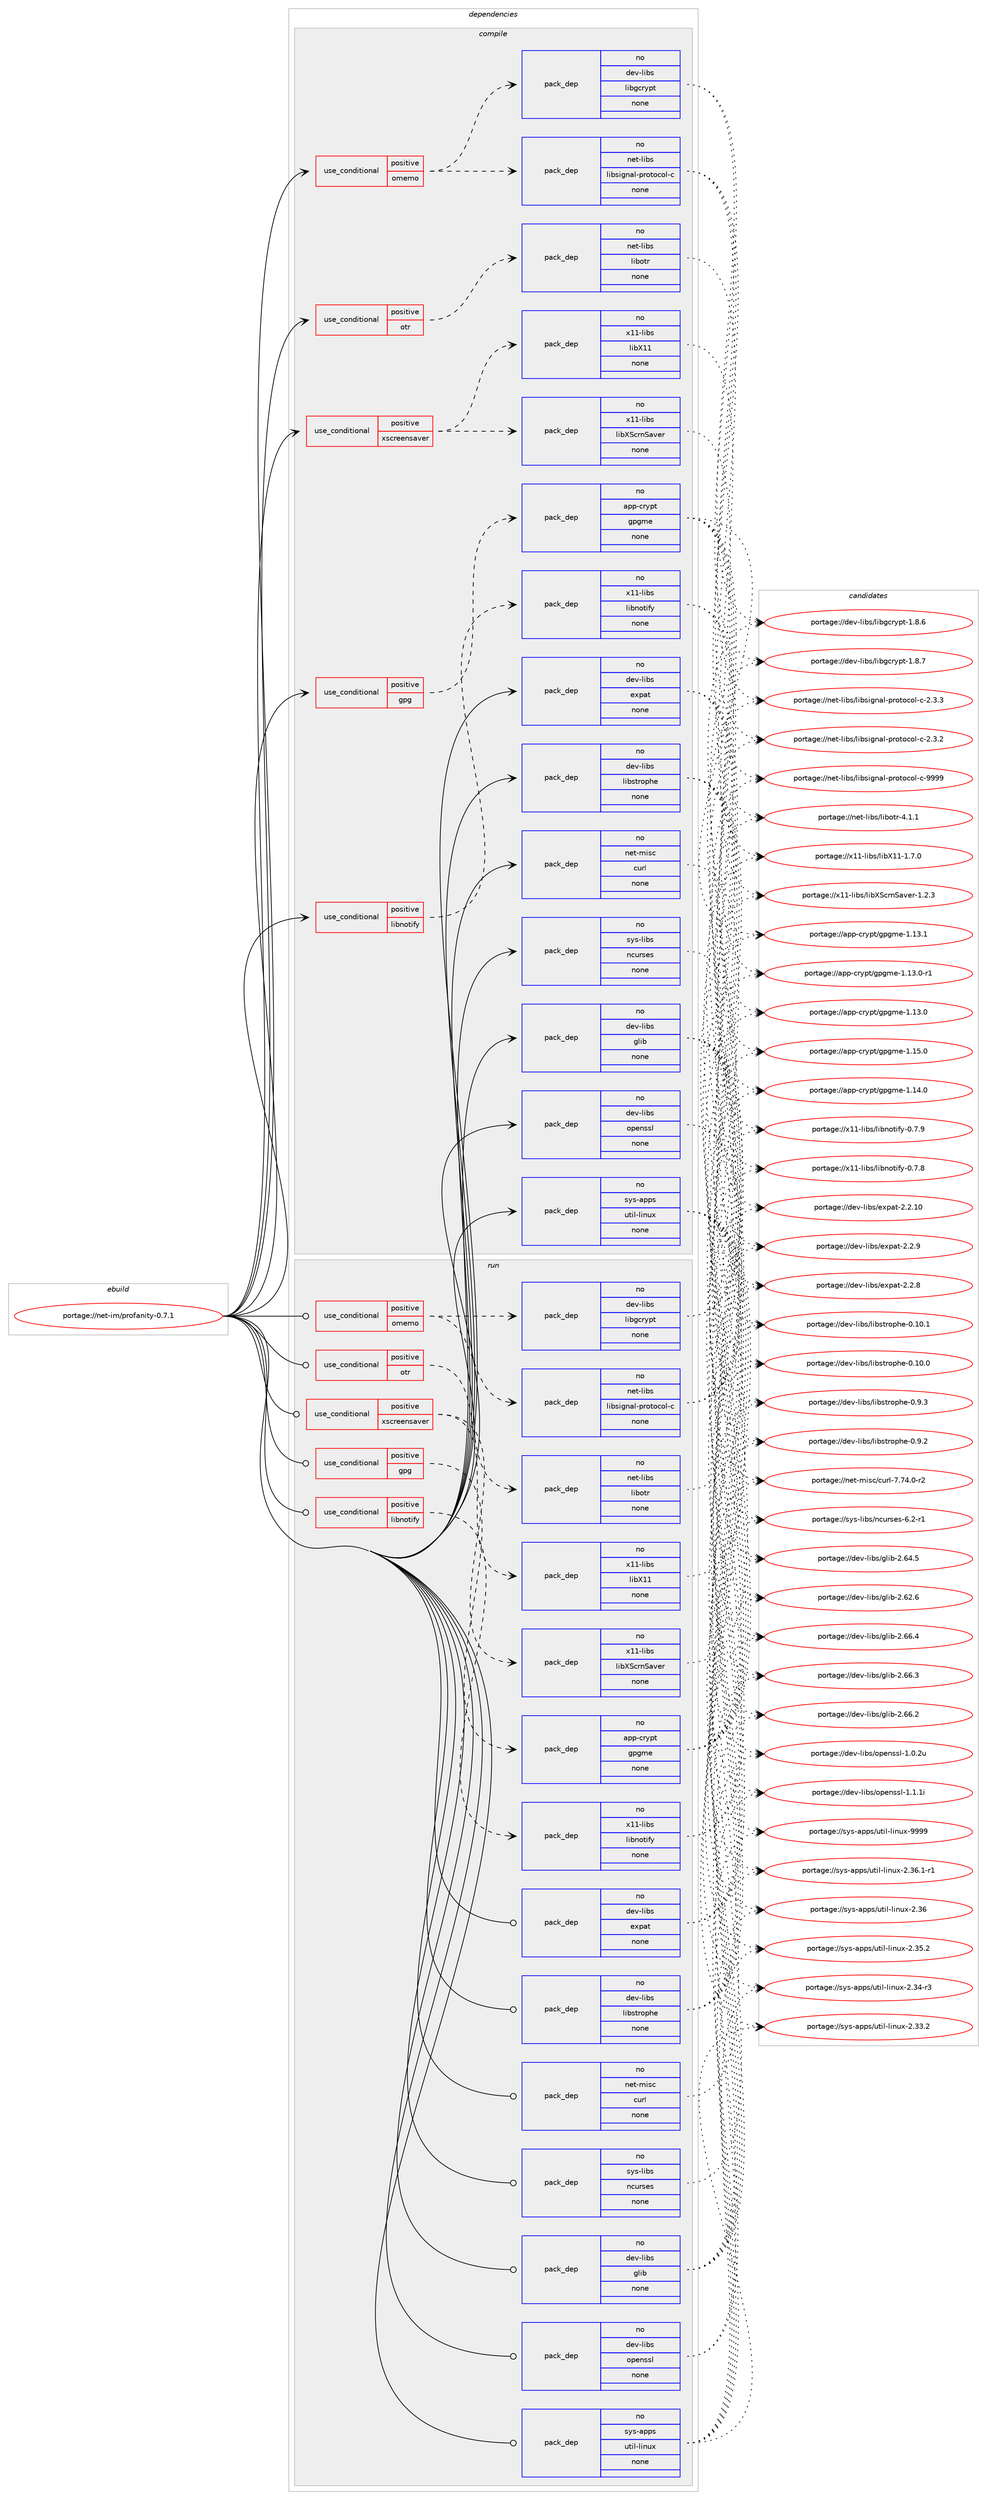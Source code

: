 digraph prolog {

# *************
# Graph options
# *************

newrank=true;
concentrate=true;
compound=true;
graph [rankdir=LR,fontname=Helvetica,fontsize=10,ranksep=1.5];#, ranksep=2.5, nodesep=0.2];
edge  [arrowhead=vee];
node  [fontname=Helvetica,fontsize=10];

# **********
# The ebuild
# **********

subgraph cluster_leftcol {
color=gray;
rank=same;
label=<<i>ebuild</i>>;
id [label="portage://net-im/profanity-0.7.1", color=red, width=4, href="../net-im/profanity-0.7.1.svg"];
}

# ****************
# The dependencies
# ****************

subgraph cluster_midcol {
color=gray;
label=<<i>dependencies</i>>;
subgraph cluster_compile {
fillcolor="#eeeeee";
style=filled;
label=<<i>compile</i>>;
subgraph cond482 {
dependency3590 [label=<<TABLE BORDER="0" CELLBORDER="1" CELLSPACING="0" CELLPADDING="4"><TR><TD ROWSPAN="3" CELLPADDING="10">use_conditional</TD></TR><TR><TD>positive</TD></TR><TR><TD>gpg</TD></TR></TABLE>>, shape=none, color=red];
subgraph pack2982 {
dependency3591 [label=<<TABLE BORDER="0" CELLBORDER="1" CELLSPACING="0" CELLPADDING="4" WIDTH="220"><TR><TD ROWSPAN="6" CELLPADDING="30">pack_dep</TD></TR><TR><TD WIDTH="110">no</TD></TR><TR><TD>app-crypt</TD></TR><TR><TD>gpgme</TD></TR><TR><TD>none</TD></TR><TR><TD></TD></TR></TABLE>>, shape=none, color=blue];
}
dependency3590:e -> dependency3591:w [weight=20,style="dashed",arrowhead="vee"];
}
id:e -> dependency3590:w [weight=20,style="solid",arrowhead="vee"];
subgraph cond483 {
dependency3592 [label=<<TABLE BORDER="0" CELLBORDER="1" CELLSPACING="0" CELLPADDING="4"><TR><TD ROWSPAN="3" CELLPADDING="10">use_conditional</TD></TR><TR><TD>positive</TD></TR><TR><TD>libnotify</TD></TR></TABLE>>, shape=none, color=red];
subgraph pack2983 {
dependency3593 [label=<<TABLE BORDER="0" CELLBORDER="1" CELLSPACING="0" CELLPADDING="4" WIDTH="220"><TR><TD ROWSPAN="6" CELLPADDING="30">pack_dep</TD></TR><TR><TD WIDTH="110">no</TD></TR><TR><TD>x11-libs</TD></TR><TR><TD>libnotify</TD></TR><TR><TD>none</TD></TR><TR><TD></TD></TR></TABLE>>, shape=none, color=blue];
}
dependency3592:e -> dependency3593:w [weight=20,style="dashed",arrowhead="vee"];
}
id:e -> dependency3592:w [weight=20,style="solid",arrowhead="vee"];
subgraph cond484 {
dependency3594 [label=<<TABLE BORDER="0" CELLBORDER="1" CELLSPACING="0" CELLPADDING="4"><TR><TD ROWSPAN="3" CELLPADDING="10">use_conditional</TD></TR><TR><TD>positive</TD></TR><TR><TD>omemo</TD></TR></TABLE>>, shape=none, color=red];
subgraph pack2984 {
dependency3595 [label=<<TABLE BORDER="0" CELLBORDER="1" CELLSPACING="0" CELLPADDING="4" WIDTH="220"><TR><TD ROWSPAN="6" CELLPADDING="30">pack_dep</TD></TR><TR><TD WIDTH="110">no</TD></TR><TR><TD>net-libs</TD></TR><TR><TD>libsignal-protocol-c</TD></TR><TR><TD>none</TD></TR><TR><TD></TD></TR></TABLE>>, shape=none, color=blue];
}
dependency3594:e -> dependency3595:w [weight=20,style="dashed",arrowhead="vee"];
subgraph pack2985 {
dependency3596 [label=<<TABLE BORDER="0" CELLBORDER="1" CELLSPACING="0" CELLPADDING="4" WIDTH="220"><TR><TD ROWSPAN="6" CELLPADDING="30">pack_dep</TD></TR><TR><TD WIDTH="110">no</TD></TR><TR><TD>dev-libs</TD></TR><TR><TD>libgcrypt</TD></TR><TR><TD>none</TD></TR><TR><TD></TD></TR></TABLE>>, shape=none, color=blue];
}
dependency3594:e -> dependency3596:w [weight=20,style="dashed",arrowhead="vee"];
}
id:e -> dependency3594:w [weight=20,style="solid",arrowhead="vee"];
subgraph cond485 {
dependency3597 [label=<<TABLE BORDER="0" CELLBORDER="1" CELLSPACING="0" CELLPADDING="4"><TR><TD ROWSPAN="3" CELLPADDING="10">use_conditional</TD></TR><TR><TD>positive</TD></TR><TR><TD>otr</TD></TR></TABLE>>, shape=none, color=red];
subgraph pack2986 {
dependency3598 [label=<<TABLE BORDER="0" CELLBORDER="1" CELLSPACING="0" CELLPADDING="4" WIDTH="220"><TR><TD ROWSPAN="6" CELLPADDING="30">pack_dep</TD></TR><TR><TD WIDTH="110">no</TD></TR><TR><TD>net-libs</TD></TR><TR><TD>libotr</TD></TR><TR><TD>none</TD></TR><TR><TD></TD></TR></TABLE>>, shape=none, color=blue];
}
dependency3597:e -> dependency3598:w [weight=20,style="dashed",arrowhead="vee"];
}
id:e -> dependency3597:w [weight=20,style="solid",arrowhead="vee"];
subgraph cond486 {
dependency3599 [label=<<TABLE BORDER="0" CELLBORDER="1" CELLSPACING="0" CELLPADDING="4"><TR><TD ROWSPAN="3" CELLPADDING="10">use_conditional</TD></TR><TR><TD>positive</TD></TR><TR><TD>xscreensaver</TD></TR></TABLE>>, shape=none, color=red];
subgraph pack2987 {
dependency3600 [label=<<TABLE BORDER="0" CELLBORDER="1" CELLSPACING="0" CELLPADDING="4" WIDTH="220"><TR><TD ROWSPAN="6" CELLPADDING="30">pack_dep</TD></TR><TR><TD WIDTH="110">no</TD></TR><TR><TD>x11-libs</TD></TR><TR><TD>libXScrnSaver</TD></TR><TR><TD>none</TD></TR><TR><TD></TD></TR></TABLE>>, shape=none, color=blue];
}
dependency3599:e -> dependency3600:w [weight=20,style="dashed",arrowhead="vee"];
subgraph pack2988 {
dependency3601 [label=<<TABLE BORDER="0" CELLBORDER="1" CELLSPACING="0" CELLPADDING="4" WIDTH="220"><TR><TD ROWSPAN="6" CELLPADDING="30">pack_dep</TD></TR><TR><TD WIDTH="110">no</TD></TR><TR><TD>x11-libs</TD></TR><TR><TD>libX11</TD></TR><TR><TD>none</TD></TR><TR><TD></TD></TR></TABLE>>, shape=none, color=blue];
}
dependency3599:e -> dependency3601:w [weight=20,style="dashed",arrowhead="vee"];
}
id:e -> dependency3599:w [weight=20,style="solid",arrowhead="vee"];
subgraph pack2989 {
dependency3602 [label=<<TABLE BORDER="0" CELLBORDER="1" CELLSPACING="0" CELLPADDING="4" WIDTH="220"><TR><TD ROWSPAN="6" CELLPADDING="30">pack_dep</TD></TR><TR><TD WIDTH="110">no</TD></TR><TR><TD>dev-libs</TD></TR><TR><TD>expat</TD></TR><TR><TD>none</TD></TR><TR><TD></TD></TR></TABLE>>, shape=none, color=blue];
}
id:e -> dependency3602:w [weight=20,style="solid",arrowhead="vee"];
subgraph pack2990 {
dependency3603 [label=<<TABLE BORDER="0" CELLBORDER="1" CELLSPACING="0" CELLPADDING="4" WIDTH="220"><TR><TD ROWSPAN="6" CELLPADDING="30">pack_dep</TD></TR><TR><TD WIDTH="110">no</TD></TR><TR><TD>dev-libs</TD></TR><TR><TD>glib</TD></TR><TR><TD>none</TD></TR><TR><TD></TD></TR></TABLE>>, shape=none, color=blue];
}
id:e -> dependency3603:w [weight=20,style="solid",arrowhead="vee"];
subgraph pack2991 {
dependency3604 [label=<<TABLE BORDER="0" CELLBORDER="1" CELLSPACING="0" CELLPADDING="4" WIDTH="220"><TR><TD ROWSPAN="6" CELLPADDING="30">pack_dep</TD></TR><TR><TD WIDTH="110">no</TD></TR><TR><TD>dev-libs</TD></TR><TR><TD>libstrophe</TD></TR><TR><TD>none</TD></TR><TR><TD></TD></TR></TABLE>>, shape=none, color=blue];
}
id:e -> dependency3604:w [weight=20,style="solid",arrowhead="vee"];
subgraph pack2992 {
dependency3605 [label=<<TABLE BORDER="0" CELLBORDER="1" CELLSPACING="0" CELLPADDING="4" WIDTH="220"><TR><TD ROWSPAN="6" CELLPADDING="30">pack_dep</TD></TR><TR><TD WIDTH="110">no</TD></TR><TR><TD>dev-libs</TD></TR><TR><TD>openssl</TD></TR><TR><TD>none</TD></TR><TR><TD></TD></TR></TABLE>>, shape=none, color=blue];
}
id:e -> dependency3605:w [weight=20,style="solid",arrowhead="vee"];
subgraph pack2993 {
dependency3606 [label=<<TABLE BORDER="0" CELLBORDER="1" CELLSPACING="0" CELLPADDING="4" WIDTH="220"><TR><TD ROWSPAN="6" CELLPADDING="30">pack_dep</TD></TR><TR><TD WIDTH="110">no</TD></TR><TR><TD>net-misc</TD></TR><TR><TD>curl</TD></TR><TR><TD>none</TD></TR><TR><TD></TD></TR></TABLE>>, shape=none, color=blue];
}
id:e -> dependency3606:w [weight=20,style="solid",arrowhead="vee"];
subgraph pack2994 {
dependency3607 [label=<<TABLE BORDER="0" CELLBORDER="1" CELLSPACING="0" CELLPADDING="4" WIDTH="220"><TR><TD ROWSPAN="6" CELLPADDING="30">pack_dep</TD></TR><TR><TD WIDTH="110">no</TD></TR><TR><TD>sys-apps</TD></TR><TR><TD>util-linux</TD></TR><TR><TD>none</TD></TR><TR><TD></TD></TR></TABLE>>, shape=none, color=blue];
}
id:e -> dependency3607:w [weight=20,style="solid",arrowhead="vee"];
subgraph pack2995 {
dependency3608 [label=<<TABLE BORDER="0" CELLBORDER="1" CELLSPACING="0" CELLPADDING="4" WIDTH="220"><TR><TD ROWSPAN="6" CELLPADDING="30">pack_dep</TD></TR><TR><TD WIDTH="110">no</TD></TR><TR><TD>sys-libs</TD></TR><TR><TD>ncurses</TD></TR><TR><TD>none</TD></TR><TR><TD></TD></TR></TABLE>>, shape=none, color=blue];
}
id:e -> dependency3608:w [weight=20,style="solid",arrowhead="vee"];
}
subgraph cluster_compileandrun {
fillcolor="#eeeeee";
style=filled;
label=<<i>compile and run</i>>;
}
subgraph cluster_run {
fillcolor="#eeeeee";
style=filled;
label=<<i>run</i>>;
subgraph cond487 {
dependency3609 [label=<<TABLE BORDER="0" CELLBORDER="1" CELLSPACING="0" CELLPADDING="4"><TR><TD ROWSPAN="3" CELLPADDING="10">use_conditional</TD></TR><TR><TD>positive</TD></TR><TR><TD>gpg</TD></TR></TABLE>>, shape=none, color=red];
subgraph pack2996 {
dependency3610 [label=<<TABLE BORDER="0" CELLBORDER="1" CELLSPACING="0" CELLPADDING="4" WIDTH="220"><TR><TD ROWSPAN="6" CELLPADDING="30">pack_dep</TD></TR><TR><TD WIDTH="110">no</TD></TR><TR><TD>app-crypt</TD></TR><TR><TD>gpgme</TD></TR><TR><TD>none</TD></TR><TR><TD></TD></TR></TABLE>>, shape=none, color=blue];
}
dependency3609:e -> dependency3610:w [weight=20,style="dashed",arrowhead="vee"];
}
id:e -> dependency3609:w [weight=20,style="solid",arrowhead="odot"];
subgraph cond488 {
dependency3611 [label=<<TABLE BORDER="0" CELLBORDER="1" CELLSPACING="0" CELLPADDING="4"><TR><TD ROWSPAN="3" CELLPADDING="10">use_conditional</TD></TR><TR><TD>positive</TD></TR><TR><TD>libnotify</TD></TR></TABLE>>, shape=none, color=red];
subgraph pack2997 {
dependency3612 [label=<<TABLE BORDER="0" CELLBORDER="1" CELLSPACING="0" CELLPADDING="4" WIDTH="220"><TR><TD ROWSPAN="6" CELLPADDING="30">pack_dep</TD></TR><TR><TD WIDTH="110">no</TD></TR><TR><TD>x11-libs</TD></TR><TR><TD>libnotify</TD></TR><TR><TD>none</TD></TR><TR><TD></TD></TR></TABLE>>, shape=none, color=blue];
}
dependency3611:e -> dependency3612:w [weight=20,style="dashed",arrowhead="vee"];
}
id:e -> dependency3611:w [weight=20,style="solid",arrowhead="odot"];
subgraph cond489 {
dependency3613 [label=<<TABLE BORDER="0" CELLBORDER="1" CELLSPACING="0" CELLPADDING="4"><TR><TD ROWSPAN="3" CELLPADDING="10">use_conditional</TD></TR><TR><TD>positive</TD></TR><TR><TD>omemo</TD></TR></TABLE>>, shape=none, color=red];
subgraph pack2998 {
dependency3614 [label=<<TABLE BORDER="0" CELLBORDER="1" CELLSPACING="0" CELLPADDING="4" WIDTH="220"><TR><TD ROWSPAN="6" CELLPADDING="30">pack_dep</TD></TR><TR><TD WIDTH="110">no</TD></TR><TR><TD>net-libs</TD></TR><TR><TD>libsignal-protocol-c</TD></TR><TR><TD>none</TD></TR><TR><TD></TD></TR></TABLE>>, shape=none, color=blue];
}
dependency3613:e -> dependency3614:w [weight=20,style="dashed",arrowhead="vee"];
subgraph pack2999 {
dependency3615 [label=<<TABLE BORDER="0" CELLBORDER="1" CELLSPACING="0" CELLPADDING="4" WIDTH="220"><TR><TD ROWSPAN="6" CELLPADDING="30">pack_dep</TD></TR><TR><TD WIDTH="110">no</TD></TR><TR><TD>dev-libs</TD></TR><TR><TD>libgcrypt</TD></TR><TR><TD>none</TD></TR><TR><TD></TD></TR></TABLE>>, shape=none, color=blue];
}
dependency3613:e -> dependency3615:w [weight=20,style="dashed",arrowhead="vee"];
}
id:e -> dependency3613:w [weight=20,style="solid",arrowhead="odot"];
subgraph cond490 {
dependency3616 [label=<<TABLE BORDER="0" CELLBORDER="1" CELLSPACING="0" CELLPADDING="4"><TR><TD ROWSPAN="3" CELLPADDING="10">use_conditional</TD></TR><TR><TD>positive</TD></TR><TR><TD>otr</TD></TR></TABLE>>, shape=none, color=red];
subgraph pack3000 {
dependency3617 [label=<<TABLE BORDER="0" CELLBORDER="1" CELLSPACING="0" CELLPADDING="4" WIDTH="220"><TR><TD ROWSPAN="6" CELLPADDING="30">pack_dep</TD></TR><TR><TD WIDTH="110">no</TD></TR><TR><TD>net-libs</TD></TR><TR><TD>libotr</TD></TR><TR><TD>none</TD></TR><TR><TD></TD></TR></TABLE>>, shape=none, color=blue];
}
dependency3616:e -> dependency3617:w [weight=20,style="dashed",arrowhead="vee"];
}
id:e -> dependency3616:w [weight=20,style="solid",arrowhead="odot"];
subgraph cond491 {
dependency3618 [label=<<TABLE BORDER="0" CELLBORDER="1" CELLSPACING="0" CELLPADDING="4"><TR><TD ROWSPAN="3" CELLPADDING="10">use_conditional</TD></TR><TR><TD>positive</TD></TR><TR><TD>xscreensaver</TD></TR></TABLE>>, shape=none, color=red];
subgraph pack3001 {
dependency3619 [label=<<TABLE BORDER="0" CELLBORDER="1" CELLSPACING="0" CELLPADDING="4" WIDTH="220"><TR><TD ROWSPAN="6" CELLPADDING="30">pack_dep</TD></TR><TR><TD WIDTH="110">no</TD></TR><TR><TD>x11-libs</TD></TR><TR><TD>libXScrnSaver</TD></TR><TR><TD>none</TD></TR><TR><TD></TD></TR></TABLE>>, shape=none, color=blue];
}
dependency3618:e -> dependency3619:w [weight=20,style="dashed",arrowhead="vee"];
subgraph pack3002 {
dependency3620 [label=<<TABLE BORDER="0" CELLBORDER="1" CELLSPACING="0" CELLPADDING="4" WIDTH="220"><TR><TD ROWSPAN="6" CELLPADDING="30">pack_dep</TD></TR><TR><TD WIDTH="110">no</TD></TR><TR><TD>x11-libs</TD></TR><TR><TD>libX11</TD></TR><TR><TD>none</TD></TR><TR><TD></TD></TR></TABLE>>, shape=none, color=blue];
}
dependency3618:e -> dependency3620:w [weight=20,style="dashed",arrowhead="vee"];
}
id:e -> dependency3618:w [weight=20,style="solid",arrowhead="odot"];
subgraph pack3003 {
dependency3621 [label=<<TABLE BORDER="0" CELLBORDER="1" CELLSPACING="0" CELLPADDING="4" WIDTH="220"><TR><TD ROWSPAN="6" CELLPADDING="30">pack_dep</TD></TR><TR><TD WIDTH="110">no</TD></TR><TR><TD>dev-libs</TD></TR><TR><TD>expat</TD></TR><TR><TD>none</TD></TR><TR><TD></TD></TR></TABLE>>, shape=none, color=blue];
}
id:e -> dependency3621:w [weight=20,style="solid",arrowhead="odot"];
subgraph pack3004 {
dependency3622 [label=<<TABLE BORDER="0" CELLBORDER="1" CELLSPACING="0" CELLPADDING="4" WIDTH="220"><TR><TD ROWSPAN="6" CELLPADDING="30">pack_dep</TD></TR><TR><TD WIDTH="110">no</TD></TR><TR><TD>dev-libs</TD></TR><TR><TD>glib</TD></TR><TR><TD>none</TD></TR><TR><TD></TD></TR></TABLE>>, shape=none, color=blue];
}
id:e -> dependency3622:w [weight=20,style="solid",arrowhead="odot"];
subgraph pack3005 {
dependency3623 [label=<<TABLE BORDER="0" CELLBORDER="1" CELLSPACING="0" CELLPADDING="4" WIDTH="220"><TR><TD ROWSPAN="6" CELLPADDING="30">pack_dep</TD></TR><TR><TD WIDTH="110">no</TD></TR><TR><TD>dev-libs</TD></TR><TR><TD>libstrophe</TD></TR><TR><TD>none</TD></TR><TR><TD></TD></TR></TABLE>>, shape=none, color=blue];
}
id:e -> dependency3623:w [weight=20,style="solid",arrowhead="odot"];
subgraph pack3006 {
dependency3624 [label=<<TABLE BORDER="0" CELLBORDER="1" CELLSPACING="0" CELLPADDING="4" WIDTH="220"><TR><TD ROWSPAN="6" CELLPADDING="30">pack_dep</TD></TR><TR><TD WIDTH="110">no</TD></TR><TR><TD>dev-libs</TD></TR><TR><TD>openssl</TD></TR><TR><TD>none</TD></TR><TR><TD></TD></TR></TABLE>>, shape=none, color=blue];
}
id:e -> dependency3624:w [weight=20,style="solid",arrowhead="odot"];
subgraph pack3007 {
dependency3625 [label=<<TABLE BORDER="0" CELLBORDER="1" CELLSPACING="0" CELLPADDING="4" WIDTH="220"><TR><TD ROWSPAN="6" CELLPADDING="30">pack_dep</TD></TR><TR><TD WIDTH="110">no</TD></TR><TR><TD>net-misc</TD></TR><TR><TD>curl</TD></TR><TR><TD>none</TD></TR><TR><TD></TD></TR></TABLE>>, shape=none, color=blue];
}
id:e -> dependency3625:w [weight=20,style="solid",arrowhead="odot"];
subgraph pack3008 {
dependency3626 [label=<<TABLE BORDER="0" CELLBORDER="1" CELLSPACING="0" CELLPADDING="4" WIDTH="220"><TR><TD ROWSPAN="6" CELLPADDING="30">pack_dep</TD></TR><TR><TD WIDTH="110">no</TD></TR><TR><TD>sys-apps</TD></TR><TR><TD>util-linux</TD></TR><TR><TD>none</TD></TR><TR><TD></TD></TR></TABLE>>, shape=none, color=blue];
}
id:e -> dependency3626:w [weight=20,style="solid",arrowhead="odot"];
subgraph pack3009 {
dependency3627 [label=<<TABLE BORDER="0" CELLBORDER="1" CELLSPACING="0" CELLPADDING="4" WIDTH="220"><TR><TD ROWSPAN="6" CELLPADDING="30">pack_dep</TD></TR><TR><TD WIDTH="110">no</TD></TR><TR><TD>sys-libs</TD></TR><TR><TD>ncurses</TD></TR><TR><TD>none</TD></TR><TR><TD></TD></TR></TABLE>>, shape=none, color=blue];
}
id:e -> dependency3627:w [weight=20,style="solid",arrowhead="odot"];
}
}

# **************
# The candidates
# **************

subgraph cluster_choices {
rank=same;
color=gray;
label=<<i>candidates</i>>;

subgraph choice2982 {
color=black;
nodesep=1;
choice9711211245991141211121164710311210310910145494649534648 [label="portage://app-crypt/gpgme-1.15.0", color=red, width=4,href="../app-crypt/gpgme-1.15.0.svg"];
choice9711211245991141211121164710311210310910145494649524648 [label="portage://app-crypt/gpgme-1.14.0", color=red, width=4,href="../app-crypt/gpgme-1.14.0.svg"];
choice9711211245991141211121164710311210310910145494649514649 [label="portage://app-crypt/gpgme-1.13.1", color=red, width=4,href="../app-crypt/gpgme-1.13.1.svg"];
choice97112112459911412111211647103112103109101454946495146484511449 [label="portage://app-crypt/gpgme-1.13.0-r1", color=red, width=4,href="../app-crypt/gpgme-1.13.0-r1.svg"];
choice9711211245991141211121164710311210310910145494649514648 [label="portage://app-crypt/gpgme-1.13.0", color=red, width=4,href="../app-crypt/gpgme-1.13.0.svg"];
dependency3591:e -> choice9711211245991141211121164710311210310910145494649534648:w [style=dotted,weight="100"];
dependency3591:e -> choice9711211245991141211121164710311210310910145494649524648:w [style=dotted,weight="100"];
dependency3591:e -> choice9711211245991141211121164710311210310910145494649514649:w [style=dotted,weight="100"];
dependency3591:e -> choice97112112459911412111211647103112103109101454946495146484511449:w [style=dotted,weight="100"];
dependency3591:e -> choice9711211245991141211121164710311210310910145494649514648:w [style=dotted,weight="100"];
}
subgraph choice2983 {
color=black;
nodesep=1;
choice120494945108105981154710810598110111116105102121454846554657 [label="portage://x11-libs/libnotify-0.7.9", color=red, width=4,href="../x11-libs/libnotify-0.7.9.svg"];
choice120494945108105981154710810598110111116105102121454846554656 [label="portage://x11-libs/libnotify-0.7.8", color=red, width=4,href="../x11-libs/libnotify-0.7.8.svg"];
dependency3593:e -> choice120494945108105981154710810598110111116105102121454846554657:w [style=dotted,weight="100"];
dependency3593:e -> choice120494945108105981154710810598110111116105102121454846554656:w [style=dotted,weight="100"];
}
subgraph choice2984 {
color=black;
nodesep=1;
choice1101011164510810598115471081059811510510311097108451121141111161119911110845994557575757 [label="portage://net-libs/libsignal-protocol-c-9999", color=red, width=4,href="../net-libs/libsignal-protocol-c-9999.svg"];
choice110101116451081059811547108105981151051031109710845112114111116111991111084599455046514651 [label="portage://net-libs/libsignal-protocol-c-2.3.3", color=red, width=4,href="../net-libs/libsignal-protocol-c-2.3.3.svg"];
choice110101116451081059811547108105981151051031109710845112114111116111991111084599455046514650 [label="portage://net-libs/libsignal-protocol-c-2.3.2", color=red, width=4,href="../net-libs/libsignal-protocol-c-2.3.2.svg"];
dependency3595:e -> choice1101011164510810598115471081059811510510311097108451121141111161119911110845994557575757:w [style=dotted,weight="100"];
dependency3595:e -> choice110101116451081059811547108105981151051031109710845112114111116111991111084599455046514651:w [style=dotted,weight="100"];
dependency3595:e -> choice110101116451081059811547108105981151051031109710845112114111116111991111084599455046514650:w [style=dotted,weight="100"];
}
subgraph choice2985 {
color=black;
nodesep=1;
choice1001011184510810598115471081059810399114121112116454946564655 [label="portage://dev-libs/libgcrypt-1.8.7", color=red, width=4,href="../dev-libs/libgcrypt-1.8.7.svg"];
choice1001011184510810598115471081059810399114121112116454946564654 [label="portage://dev-libs/libgcrypt-1.8.6", color=red, width=4,href="../dev-libs/libgcrypt-1.8.6.svg"];
dependency3596:e -> choice1001011184510810598115471081059810399114121112116454946564655:w [style=dotted,weight="100"];
dependency3596:e -> choice1001011184510810598115471081059810399114121112116454946564654:w [style=dotted,weight="100"];
}
subgraph choice2986 {
color=black;
nodesep=1;
choice11010111645108105981154710810598111116114455246494649 [label="portage://net-libs/libotr-4.1.1", color=red, width=4,href="../net-libs/libotr-4.1.1.svg"];
dependency3598:e -> choice11010111645108105981154710810598111116114455246494649:w [style=dotted,weight="100"];
}
subgraph choice2987 {
color=black;
nodesep=1;
choice1204949451081059811547108105988883991141108397118101114454946504651 [label="portage://x11-libs/libXScrnSaver-1.2.3", color=red, width=4,href="../x11-libs/libXScrnSaver-1.2.3.svg"];
dependency3600:e -> choice1204949451081059811547108105988883991141108397118101114454946504651:w [style=dotted,weight="100"];
}
subgraph choice2988 {
color=black;
nodesep=1;
choice120494945108105981154710810598884949454946554648 [label="portage://x11-libs/libX11-1.7.0", color=red, width=4,href="../x11-libs/libX11-1.7.0.svg"];
dependency3601:e -> choice120494945108105981154710810598884949454946554648:w [style=dotted,weight="100"];
}
subgraph choice2989 {
color=black;
nodesep=1;
choice10010111845108105981154710112011297116455046504657 [label="portage://dev-libs/expat-2.2.9", color=red, width=4,href="../dev-libs/expat-2.2.9.svg"];
choice10010111845108105981154710112011297116455046504656 [label="portage://dev-libs/expat-2.2.8", color=red, width=4,href="../dev-libs/expat-2.2.8.svg"];
choice1001011184510810598115471011201129711645504650464948 [label="portage://dev-libs/expat-2.2.10", color=red, width=4,href="../dev-libs/expat-2.2.10.svg"];
dependency3602:e -> choice10010111845108105981154710112011297116455046504657:w [style=dotted,weight="100"];
dependency3602:e -> choice10010111845108105981154710112011297116455046504656:w [style=dotted,weight="100"];
dependency3602:e -> choice1001011184510810598115471011201129711645504650464948:w [style=dotted,weight="100"];
}
subgraph choice2990 {
color=black;
nodesep=1;
choice1001011184510810598115471031081059845504654544652 [label="portage://dev-libs/glib-2.66.4", color=red, width=4,href="../dev-libs/glib-2.66.4.svg"];
choice1001011184510810598115471031081059845504654544651 [label="portage://dev-libs/glib-2.66.3", color=red, width=4,href="../dev-libs/glib-2.66.3.svg"];
choice1001011184510810598115471031081059845504654544650 [label="portage://dev-libs/glib-2.66.2", color=red, width=4,href="../dev-libs/glib-2.66.2.svg"];
choice1001011184510810598115471031081059845504654524653 [label="portage://dev-libs/glib-2.64.5", color=red, width=4,href="../dev-libs/glib-2.64.5.svg"];
choice1001011184510810598115471031081059845504654504654 [label="portage://dev-libs/glib-2.62.6", color=red, width=4,href="../dev-libs/glib-2.62.6.svg"];
dependency3603:e -> choice1001011184510810598115471031081059845504654544652:w [style=dotted,weight="100"];
dependency3603:e -> choice1001011184510810598115471031081059845504654544651:w [style=dotted,weight="100"];
dependency3603:e -> choice1001011184510810598115471031081059845504654544650:w [style=dotted,weight="100"];
dependency3603:e -> choice1001011184510810598115471031081059845504654524653:w [style=dotted,weight="100"];
dependency3603:e -> choice1001011184510810598115471031081059845504654504654:w [style=dotted,weight="100"];
}
subgraph choice2991 {
color=black;
nodesep=1;
choice10010111845108105981154710810598115116114111112104101454846574651 [label="portage://dev-libs/libstrophe-0.9.3", color=red, width=4,href="../dev-libs/libstrophe-0.9.3.svg"];
choice10010111845108105981154710810598115116114111112104101454846574650 [label="portage://dev-libs/libstrophe-0.9.2", color=red, width=4,href="../dev-libs/libstrophe-0.9.2.svg"];
choice1001011184510810598115471081059811511611411111210410145484649484649 [label="portage://dev-libs/libstrophe-0.10.1", color=red, width=4,href="../dev-libs/libstrophe-0.10.1.svg"];
choice1001011184510810598115471081059811511611411111210410145484649484648 [label="portage://dev-libs/libstrophe-0.10.0", color=red, width=4,href="../dev-libs/libstrophe-0.10.0.svg"];
dependency3604:e -> choice10010111845108105981154710810598115116114111112104101454846574651:w [style=dotted,weight="100"];
dependency3604:e -> choice10010111845108105981154710810598115116114111112104101454846574650:w [style=dotted,weight="100"];
dependency3604:e -> choice1001011184510810598115471081059811511611411111210410145484649484649:w [style=dotted,weight="100"];
dependency3604:e -> choice1001011184510810598115471081059811511611411111210410145484649484648:w [style=dotted,weight="100"];
}
subgraph choice2992 {
color=black;
nodesep=1;
choice100101118451081059811547111112101110115115108454946494649105 [label="portage://dev-libs/openssl-1.1.1i", color=red, width=4,href="../dev-libs/openssl-1.1.1i.svg"];
choice100101118451081059811547111112101110115115108454946484650117 [label="portage://dev-libs/openssl-1.0.2u", color=red, width=4,href="../dev-libs/openssl-1.0.2u.svg"];
dependency3605:e -> choice100101118451081059811547111112101110115115108454946494649105:w [style=dotted,weight="100"];
dependency3605:e -> choice100101118451081059811547111112101110115115108454946484650117:w [style=dotted,weight="100"];
}
subgraph choice2993 {
color=black;
nodesep=1;
choice11010111645109105115994799117114108455546555246484511450 [label="portage://net-misc/curl-7.74.0-r2", color=red, width=4,href="../net-misc/curl-7.74.0-r2.svg"];
dependency3606:e -> choice11010111645109105115994799117114108455546555246484511450:w [style=dotted,weight="100"];
}
subgraph choice2994 {
color=black;
nodesep=1;
choice115121115459711211211547117116105108451081051101171204557575757 [label="portage://sys-apps/util-linux-9999", color=red, width=4,href="../sys-apps/util-linux-9999.svg"];
choice11512111545971121121154711711610510845108105110117120455046515446494511449 [label="portage://sys-apps/util-linux-2.36.1-r1", color=red, width=4,href="../sys-apps/util-linux-2.36.1-r1.svg"];
choice115121115459711211211547117116105108451081051101171204550465154 [label="portage://sys-apps/util-linux-2.36", color=red, width=4,href="../sys-apps/util-linux-2.36.svg"];
choice1151211154597112112115471171161051084510810511011712045504651534650 [label="portage://sys-apps/util-linux-2.35.2", color=red, width=4,href="../sys-apps/util-linux-2.35.2.svg"];
choice1151211154597112112115471171161051084510810511011712045504651524511451 [label="portage://sys-apps/util-linux-2.34-r3", color=red, width=4,href="../sys-apps/util-linux-2.34-r3.svg"];
choice1151211154597112112115471171161051084510810511011712045504651514650 [label="portage://sys-apps/util-linux-2.33.2", color=red, width=4,href="../sys-apps/util-linux-2.33.2.svg"];
dependency3607:e -> choice115121115459711211211547117116105108451081051101171204557575757:w [style=dotted,weight="100"];
dependency3607:e -> choice11512111545971121121154711711610510845108105110117120455046515446494511449:w [style=dotted,weight="100"];
dependency3607:e -> choice115121115459711211211547117116105108451081051101171204550465154:w [style=dotted,weight="100"];
dependency3607:e -> choice1151211154597112112115471171161051084510810511011712045504651534650:w [style=dotted,weight="100"];
dependency3607:e -> choice1151211154597112112115471171161051084510810511011712045504651524511451:w [style=dotted,weight="100"];
dependency3607:e -> choice1151211154597112112115471171161051084510810511011712045504651514650:w [style=dotted,weight="100"];
}
subgraph choice2995 {
color=black;
nodesep=1;
choice11512111545108105981154711099117114115101115455446504511449 [label="portage://sys-libs/ncurses-6.2-r1", color=red, width=4,href="../sys-libs/ncurses-6.2-r1.svg"];
dependency3608:e -> choice11512111545108105981154711099117114115101115455446504511449:w [style=dotted,weight="100"];
}
subgraph choice2996 {
color=black;
nodesep=1;
choice9711211245991141211121164710311210310910145494649534648 [label="portage://app-crypt/gpgme-1.15.0", color=red, width=4,href="../app-crypt/gpgme-1.15.0.svg"];
choice9711211245991141211121164710311210310910145494649524648 [label="portage://app-crypt/gpgme-1.14.0", color=red, width=4,href="../app-crypt/gpgme-1.14.0.svg"];
choice9711211245991141211121164710311210310910145494649514649 [label="portage://app-crypt/gpgme-1.13.1", color=red, width=4,href="../app-crypt/gpgme-1.13.1.svg"];
choice97112112459911412111211647103112103109101454946495146484511449 [label="portage://app-crypt/gpgme-1.13.0-r1", color=red, width=4,href="../app-crypt/gpgme-1.13.0-r1.svg"];
choice9711211245991141211121164710311210310910145494649514648 [label="portage://app-crypt/gpgme-1.13.0", color=red, width=4,href="../app-crypt/gpgme-1.13.0.svg"];
dependency3610:e -> choice9711211245991141211121164710311210310910145494649534648:w [style=dotted,weight="100"];
dependency3610:e -> choice9711211245991141211121164710311210310910145494649524648:w [style=dotted,weight="100"];
dependency3610:e -> choice9711211245991141211121164710311210310910145494649514649:w [style=dotted,weight="100"];
dependency3610:e -> choice97112112459911412111211647103112103109101454946495146484511449:w [style=dotted,weight="100"];
dependency3610:e -> choice9711211245991141211121164710311210310910145494649514648:w [style=dotted,weight="100"];
}
subgraph choice2997 {
color=black;
nodesep=1;
choice120494945108105981154710810598110111116105102121454846554657 [label="portage://x11-libs/libnotify-0.7.9", color=red, width=4,href="../x11-libs/libnotify-0.7.9.svg"];
choice120494945108105981154710810598110111116105102121454846554656 [label="portage://x11-libs/libnotify-0.7.8", color=red, width=4,href="../x11-libs/libnotify-0.7.8.svg"];
dependency3612:e -> choice120494945108105981154710810598110111116105102121454846554657:w [style=dotted,weight="100"];
dependency3612:e -> choice120494945108105981154710810598110111116105102121454846554656:w [style=dotted,weight="100"];
}
subgraph choice2998 {
color=black;
nodesep=1;
choice1101011164510810598115471081059811510510311097108451121141111161119911110845994557575757 [label="portage://net-libs/libsignal-protocol-c-9999", color=red, width=4,href="../net-libs/libsignal-protocol-c-9999.svg"];
choice110101116451081059811547108105981151051031109710845112114111116111991111084599455046514651 [label="portage://net-libs/libsignal-protocol-c-2.3.3", color=red, width=4,href="../net-libs/libsignal-protocol-c-2.3.3.svg"];
choice110101116451081059811547108105981151051031109710845112114111116111991111084599455046514650 [label="portage://net-libs/libsignal-protocol-c-2.3.2", color=red, width=4,href="../net-libs/libsignal-protocol-c-2.3.2.svg"];
dependency3614:e -> choice1101011164510810598115471081059811510510311097108451121141111161119911110845994557575757:w [style=dotted,weight="100"];
dependency3614:e -> choice110101116451081059811547108105981151051031109710845112114111116111991111084599455046514651:w [style=dotted,weight="100"];
dependency3614:e -> choice110101116451081059811547108105981151051031109710845112114111116111991111084599455046514650:w [style=dotted,weight="100"];
}
subgraph choice2999 {
color=black;
nodesep=1;
choice1001011184510810598115471081059810399114121112116454946564655 [label="portage://dev-libs/libgcrypt-1.8.7", color=red, width=4,href="../dev-libs/libgcrypt-1.8.7.svg"];
choice1001011184510810598115471081059810399114121112116454946564654 [label="portage://dev-libs/libgcrypt-1.8.6", color=red, width=4,href="../dev-libs/libgcrypt-1.8.6.svg"];
dependency3615:e -> choice1001011184510810598115471081059810399114121112116454946564655:w [style=dotted,weight="100"];
dependency3615:e -> choice1001011184510810598115471081059810399114121112116454946564654:w [style=dotted,weight="100"];
}
subgraph choice3000 {
color=black;
nodesep=1;
choice11010111645108105981154710810598111116114455246494649 [label="portage://net-libs/libotr-4.1.1", color=red, width=4,href="../net-libs/libotr-4.1.1.svg"];
dependency3617:e -> choice11010111645108105981154710810598111116114455246494649:w [style=dotted,weight="100"];
}
subgraph choice3001 {
color=black;
nodesep=1;
choice1204949451081059811547108105988883991141108397118101114454946504651 [label="portage://x11-libs/libXScrnSaver-1.2.3", color=red, width=4,href="../x11-libs/libXScrnSaver-1.2.3.svg"];
dependency3619:e -> choice1204949451081059811547108105988883991141108397118101114454946504651:w [style=dotted,weight="100"];
}
subgraph choice3002 {
color=black;
nodesep=1;
choice120494945108105981154710810598884949454946554648 [label="portage://x11-libs/libX11-1.7.0", color=red, width=4,href="../x11-libs/libX11-1.7.0.svg"];
dependency3620:e -> choice120494945108105981154710810598884949454946554648:w [style=dotted,weight="100"];
}
subgraph choice3003 {
color=black;
nodesep=1;
choice10010111845108105981154710112011297116455046504657 [label="portage://dev-libs/expat-2.2.9", color=red, width=4,href="../dev-libs/expat-2.2.9.svg"];
choice10010111845108105981154710112011297116455046504656 [label="portage://dev-libs/expat-2.2.8", color=red, width=4,href="../dev-libs/expat-2.2.8.svg"];
choice1001011184510810598115471011201129711645504650464948 [label="portage://dev-libs/expat-2.2.10", color=red, width=4,href="../dev-libs/expat-2.2.10.svg"];
dependency3621:e -> choice10010111845108105981154710112011297116455046504657:w [style=dotted,weight="100"];
dependency3621:e -> choice10010111845108105981154710112011297116455046504656:w [style=dotted,weight="100"];
dependency3621:e -> choice1001011184510810598115471011201129711645504650464948:w [style=dotted,weight="100"];
}
subgraph choice3004 {
color=black;
nodesep=1;
choice1001011184510810598115471031081059845504654544652 [label="portage://dev-libs/glib-2.66.4", color=red, width=4,href="../dev-libs/glib-2.66.4.svg"];
choice1001011184510810598115471031081059845504654544651 [label="portage://dev-libs/glib-2.66.3", color=red, width=4,href="../dev-libs/glib-2.66.3.svg"];
choice1001011184510810598115471031081059845504654544650 [label="portage://dev-libs/glib-2.66.2", color=red, width=4,href="../dev-libs/glib-2.66.2.svg"];
choice1001011184510810598115471031081059845504654524653 [label="portage://dev-libs/glib-2.64.5", color=red, width=4,href="../dev-libs/glib-2.64.5.svg"];
choice1001011184510810598115471031081059845504654504654 [label="portage://dev-libs/glib-2.62.6", color=red, width=4,href="../dev-libs/glib-2.62.6.svg"];
dependency3622:e -> choice1001011184510810598115471031081059845504654544652:w [style=dotted,weight="100"];
dependency3622:e -> choice1001011184510810598115471031081059845504654544651:w [style=dotted,weight="100"];
dependency3622:e -> choice1001011184510810598115471031081059845504654544650:w [style=dotted,weight="100"];
dependency3622:e -> choice1001011184510810598115471031081059845504654524653:w [style=dotted,weight="100"];
dependency3622:e -> choice1001011184510810598115471031081059845504654504654:w [style=dotted,weight="100"];
}
subgraph choice3005 {
color=black;
nodesep=1;
choice10010111845108105981154710810598115116114111112104101454846574651 [label="portage://dev-libs/libstrophe-0.9.3", color=red, width=4,href="../dev-libs/libstrophe-0.9.3.svg"];
choice10010111845108105981154710810598115116114111112104101454846574650 [label="portage://dev-libs/libstrophe-0.9.2", color=red, width=4,href="../dev-libs/libstrophe-0.9.2.svg"];
choice1001011184510810598115471081059811511611411111210410145484649484649 [label="portage://dev-libs/libstrophe-0.10.1", color=red, width=4,href="../dev-libs/libstrophe-0.10.1.svg"];
choice1001011184510810598115471081059811511611411111210410145484649484648 [label="portage://dev-libs/libstrophe-0.10.0", color=red, width=4,href="../dev-libs/libstrophe-0.10.0.svg"];
dependency3623:e -> choice10010111845108105981154710810598115116114111112104101454846574651:w [style=dotted,weight="100"];
dependency3623:e -> choice10010111845108105981154710810598115116114111112104101454846574650:w [style=dotted,weight="100"];
dependency3623:e -> choice1001011184510810598115471081059811511611411111210410145484649484649:w [style=dotted,weight="100"];
dependency3623:e -> choice1001011184510810598115471081059811511611411111210410145484649484648:w [style=dotted,weight="100"];
}
subgraph choice3006 {
color=black;
nodesep=1;
choice100101118451081059811547111112101110115115108454946494649105 [label="portage://dev-libs/openssl-1.1.1i", color=red, width=4,href="../dev-libs/openssl-1.1.1i.svg"];
choice100101118451081059811547111112101110115115108454946484650117 [label="portage://dev-libs/openssl-1.0.2u", color=red, width=4,href="../dev-libs/openssl-1.0.2u.svg"];
dependency3624:e -> choice100101118451081059811547111112101110115115108454946494649105:w [style=dotted,weight="100"];
dependency3624:e -> choice100101118451081059811547111112101110115115108454946484650117:w [style=dotted,weight="100"];
}
subgraph choice3007 {
color=black;
nodesep=1;
choice11010111645109105115994799117114108455546555246484511450 [label="portage://net-misc/curl-7.74.0-r2", color=red, width=4,href="../net-misc/curl-7.74.0-r2.svg"];
dependency3625:e -> choice11010111645109105115994799117114108455546555246484511450:w [style=dotted,weight="100"];
}
subgraph choice3008 {
color=black;
nodesep=1;
choice115121115459711211211547117116105108451081051101171204557575757 [label="portage://sys-apps/util-linux-9999", color=red, width=4,href="../sys-apps/util-linux-9999.svg"];
choice11512111545971121121154711711610510845108105110117120455046515446494511449 [label="portage://sys-apps/util-linux-2.36.1-r1", color=red, width=4,href="../sys-apps/util-linux-2.36.1-r1.svg"];
choice115121115459711211211547117116105108451081051101171204550465154 [label="portage://sys-apps/util-linux-2.36", color=red, width=4,href="../sys-apps/util-linux-2.36.svg"];
choice1151211154597112112115471171161051084510810511011712045504651534650 [label="portage://sys-apps/util-linux-2.35.2", color=red, width=4,href="../sys-apps/util-linux-2.35.2.svg"];
choice1151211154597112112115471171161051084510810511011712045504651524511451 [label="portage://sys-apps/util-linux-2.34-r3", color=red, width=4,href="../sys-apps/util-linux-2.34-r3.svg"];
choice1151211154597112112115471171161051084510810511011712045504651514650 [label="portage://sys-apps/util-linux-2.33.2", color=red, width=4,href="../sys-apps/util-linux-2.33.2.svg"];
dependency3626:e -> choice115121115459711211211547117116105108451081051101171204557575757:w [style=dotted,weight="100"];
dependency3626:e -> choice11512111545971121121154711711610510845108105110117120455046515446494511449:w [style=dotted,weight="100"];
dependency3626:e -> choice115121115459711211211547117116105108451081051101171204550465154:w [style=dotted,weight="100"];
dependency3626:e -> choice1151211154597112112115471171161051084510810511011712045504651534650:w [style=dotted,weight="100"];
dependency3626:e -> choice1151211154597112112115471171161051084510810511011712045504651524511451:w [style=dotted,weight="100"];
dependency3626:e -> choice1151211154597112112115471171161051084510810511011712045504651514650:w [style=dotted,weight="100"];
}
subgraph choice3009 {
color=black;
nodesep=1;
choice11512111545108105981154711099117114115101115455446504511449 [label="portage://sys-libs/ncurses-6.2-r1", color=red, width=4,href="../sys-libs/ncurses-6.2-r1.svg"];
dependency3627:e -> choice11512111545108105981154711099117114115101115455446504511449:w [style=dotted,weight="100"];
}
}

}
